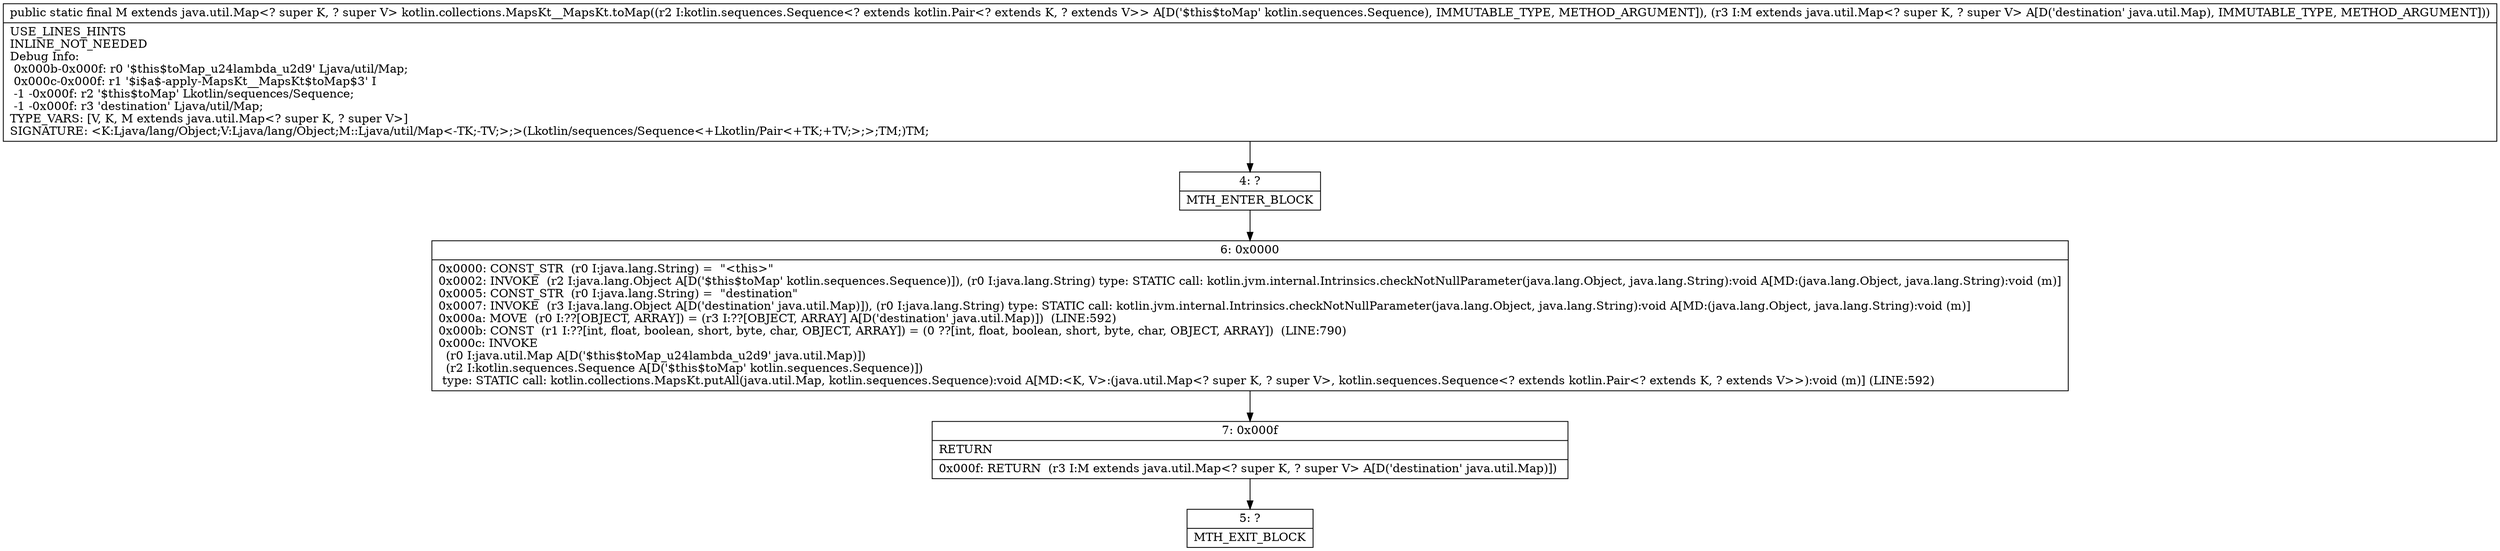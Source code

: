 digraph "CFG forkotlin.collections.MapsKt__MapsKt.toMap(Lkotlin\/sequences\/Sequence;Ljava\/util\/Map;)Ljava\/util\/Map;" {
Node_4 [shape=record,label="{4\:\ ?|MTH_ENTER_BLOCK\l}"];
Node_6 [shape=record,label="{6\:\ 0x0000|0x0000: CONST_STR  (r0 I:java.lang.String) =  \"\<this\>\" \l0x0002: INVOKE  (r2 I:java.lang.Object A[D('$this$toMap' kotlin.sequences.Sequence)]), (r0 I:java.lang.String) type: STATIC call: kotlin.jvm.internal.Intrinsics.checkNotNullParameter(java.lang.Object, java.lang.String):void A[MD:(java.lang.Object, java.lang.String):void (m)]\l0x0005: CONST_STR  (r0 I:java.lang.String) =  \"destination\" \l0x0007: INVOKE  (r3 I:java.lang.Object A[D('destination' java.util.Map)]), (r0 I:java.lang.String) type: STATIC call: kotlin.jvm.internal.Intrinsics.checkNotNullParameter(java.lang.Object, java.lang.String):void A[MD:(java.lang.Object, java.lang.String):void (m)]\l0x000a: MOVE  (r0 I:??[OBJECT, ARRAY]) = (r3 I:??[OBJECT, ARRAY] A[D('destination' java.util.Map)])  (LINE:592)\l0x000b: CONST  (r1 I:??[int, float, boolean, short, byte, char, OBJECT, ARRAY]) = (0 ??[int, float, boolean, short, byte, char, OBJECT, ARRAY])  (LINE:790)\l0x000c: INVOKE  \l  (r0 I:java.util.Map A[D('$this$toMap_u24lambda_u2d9' java.util.Map)])\l  (r2 I:kotlin.sequences.Sequence A[D('$this$toMap' kotlin.sequences.Sequence)])\l type: STATIC call: kotlin.collections.MapsKt.putAll(java.util.Map, kotlin.sequences.Sequence):void A[MD:\<K, V\>:(java.util.Map\<? super K, ? super V\>, kotlin.sequences.Sequence\<? extends kotlin.Pair\<? extends K, ? extends V\>\>):void (m)] (LINE:592)\l}"];
Node_7 [shape=record,label="{7\:\ 0x000f|RETURN\l|0x000f: RETURN  (r3 I:M extends java.util.Map\<? super K, ? super V\> A[D('destination' java.util.Map)]) \l}"];
Node_5 [shape=record,label="{5\:\ ?|MTH_EXIT_BLOCK\l}"];
MethodNode[shape=record,label="{public static final M extends java.util.Map\<? super K, ? super V\> kotlin.collections.MapsKt__MapsKt.toMap((r2 I:kotlin.sequences.Sequence\<? extends kotlin.Pair\<? extends K, ? extends V\>\> A[D('$this$toMap' kotlin.sequences.Sequence), IMMUTABLE_TYPE, METHOD_ARGUMENT]), (r3 I:M extends java.util.Map\<? super K, ? super V\> A[D('destination' java.util.Map), IMMUTABLE_TYPE, METHOD_ARGUMENT]))  | USE_LINES_HINTS\lINLINE_NOT_NEEDED\lDebug Info:\l  0x000b\-0x000f: r0 '$this$toMap_u24lambda_u2d9' Ljava\/util\/Map;\l  0x000c\-0x000f: r1 '$i$a$\-apply\-MapsKt__MapsKt$toMap$3' I\l  \-1 \-0x000f: r2 '$this$toMap' Lkotlin\/sequences\/Sequence;\l  \-1 \-0x000f: r3 'destination' Ljava\/util\/Map;\lTYPE_VARS: [V, K, M extends java.util.Map\<? super K, ? super V\>]\lSIGNATURE: \<K:Ljava\/lang\/Object;V:Ljava\/lang\/Object;M::Ljava\/util\/Map\<\-TK;\-TV;\>;\>(Lkotlin\/sequences\/Sequence\<+Lkotlin\/Pair\<+TK;+TV;\>;\>;TM;)TM;\l}"];
MethodNode -> Node_4;Node_4 -> Node_6;
Node_6 -> Node_7;
Node_7 -> Node_5;
}


